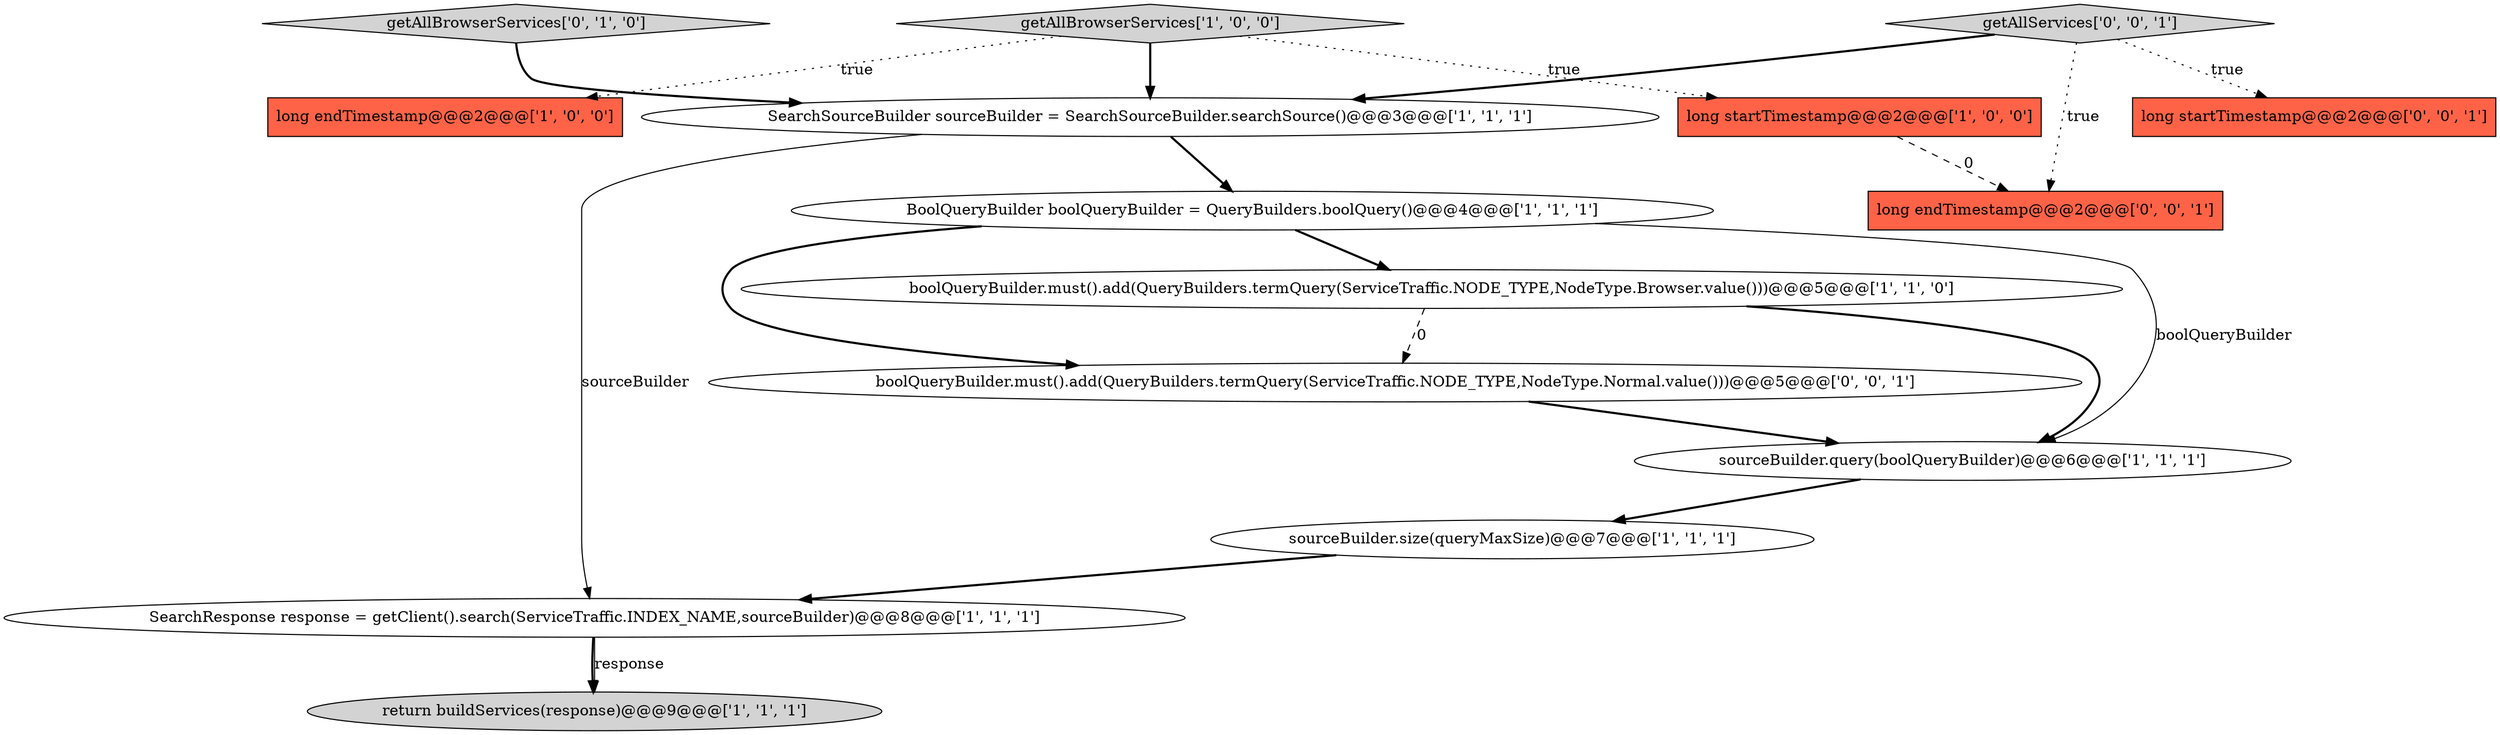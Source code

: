 digraph {
2 [style = filled, label = "boolQueryBuilder.must().add(QueryBuilders.termQuery(ServiceTraffic.NODE_TYPE,NodeType.Browser.value()))@@@5@@@['1', '1', '0']", fillcolor = white, shape = ellipse image = "AAA0AAABBB1BBB"];
5 [style = filled, label = "SearchSourceBuilder sourceBuilder = SearchSourceBuilder.searchSource()@@@3@@@['1', '1', '1']", fillcolor = white, shape = ellipse image = "AAA0AAABBB1BBB"];
10 [style = filled, label = "getAllBrowserServices['0', '1', '0']", fillcolor = lightgray, shape = diamond image = "AAA0AAABBB2BBB"];
9 [style = filled, label = "sourceBuilder.size(queryMaxSize)@@@7@@@['1', '1', '1']", fillcolor = white, shape = ellipse image = "AAA0AAABBB1BBB"];
12 [style = filled, label = "long endTimestamp@@@2@@@['0', '0', '1']", fillcolor = tomato, shape = box image = "AAA0AAABBB3BBB"];
14 [style = filled, label = "boolQueryBuilder.must().add(QueryBuilders.termQuery(ServiceTraffic.NODE_TYPE,NodeType.Normal.value()))@@@5@@@['0', '0', '1']", fillcolor = white, shape = ellipse image = "AAA0AAABBB3BBB"];
1 [style = filled, label = "long startTimestamp@@@2@@@['1', '0', '0']", fillcolor = tomato, shape = box image = "AAA1AAABBB1BBB"];
7 [style = filled, label = "BoolQueryBuilder boolQueryBuilder = QueryBuilders.boolQuery()@@@4@@@['1', '1', '1']", fillcolor = white, shape = ellipse image = "AAA0AAABBB1BBB"];
3 [style = filled, label = "return buildServices(response)@@@9@@@['1', '1', '1']", fillcolor = lightgray, shape = ellipse image = "AAA0AAABBB1BBB"];
4 [style = filled, label = "SearchResponse response = getClient().search(ServiceTraffic.INDEX_NAME,sourceBuilder)@@@8@@@['1', '1', '1']", fillcolor = white, shape = ellipse image = "AAA0AAABBB1BBB"];
6 [style = filled, label = "getAllBrowserServices['1', '0', '0']", fillcolor = lightgray, shape = diamond image = "AAA0AAABBB1BBB"];
8 [style = filled, label = "sourceBuilder.query(boolQueryBuilder)@@@6@@@['1', '1', '1']", fillcolor = white, shape = ellipse image = "AAA0AAABBB1BBB"];
11 [style = filled, label = "long startTimestamp@@@2@@@['0', '0', '1']", fillcolor = tomato, shape = box image = "AAA0AAABBB3BBB"];
13 [style = filled, label = "getAllServices['0', '0', '1']", fillcolor = lightgray, shape = diamond image = "AAA0AAABBB3BBB"];
0 [style = filled, label = "long endTimestamp@@@2@@@['1', '0', '0']", fillcolor = tomato, shape = box image = "AAA0AAABBB1BBB"];
5->7 [style = bold, label=""];
4->3 [style = bold, label=""];
6->5 [style = bold, label=""];
13->11 [style = dotted, label="true"];
14->8 [style = bold, label=""];
1->12 [style = dashed, label="0"];
6->0 [style = dotted, label="true"];
10->5 [style = bold, label=""];
6->1 [style = dotted, label="true"];
2->14 [style = dashed, label="0"];
5->4 [style = solid, label="sourceBuilder"];
13->12 [style = dotted, label="true"];
4->3 [style = solid, label="response"];
7->2 [style = bold, label=""];
7->8 [style = solid, label="boolQueryBuilder"];
9->4 [style = bold, label=""];
2->8 [style = bold, label=""];
8->9 [style = bold, label=""];
7->14 [style = bold, label=""];
13->5 [style = bold, label=""];
}
